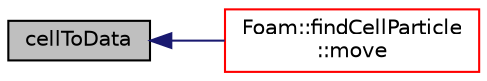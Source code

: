 digraph "cellToData"
{
  bgcolor="transparent";
  edge [fontname="Helvetica",fontsize="10",labelfontname="Helvetica",labelfontsize="10"];
  node [fontname="Helvetica",fontsize="10",shape=record];
  rankdir="LR";
  Node1 [label="cellToData",height=0.2,width=0.4,color="black", fillcolor="grey75", style="filled", fontcolor="black"];
  Node1 -> Node2 [dir="back",color="midnightblue",fontsize="10",style="solid",fontname="Helvetica"];
  Node2 [label="Foam::findCellParticle\l::move",height=0.2,width=0.4,color="red",URL="$a00810.html#aa3b793966d64802fdf262dd4d14d21ed",tooltip="Track all particles to their end point. "];
}

